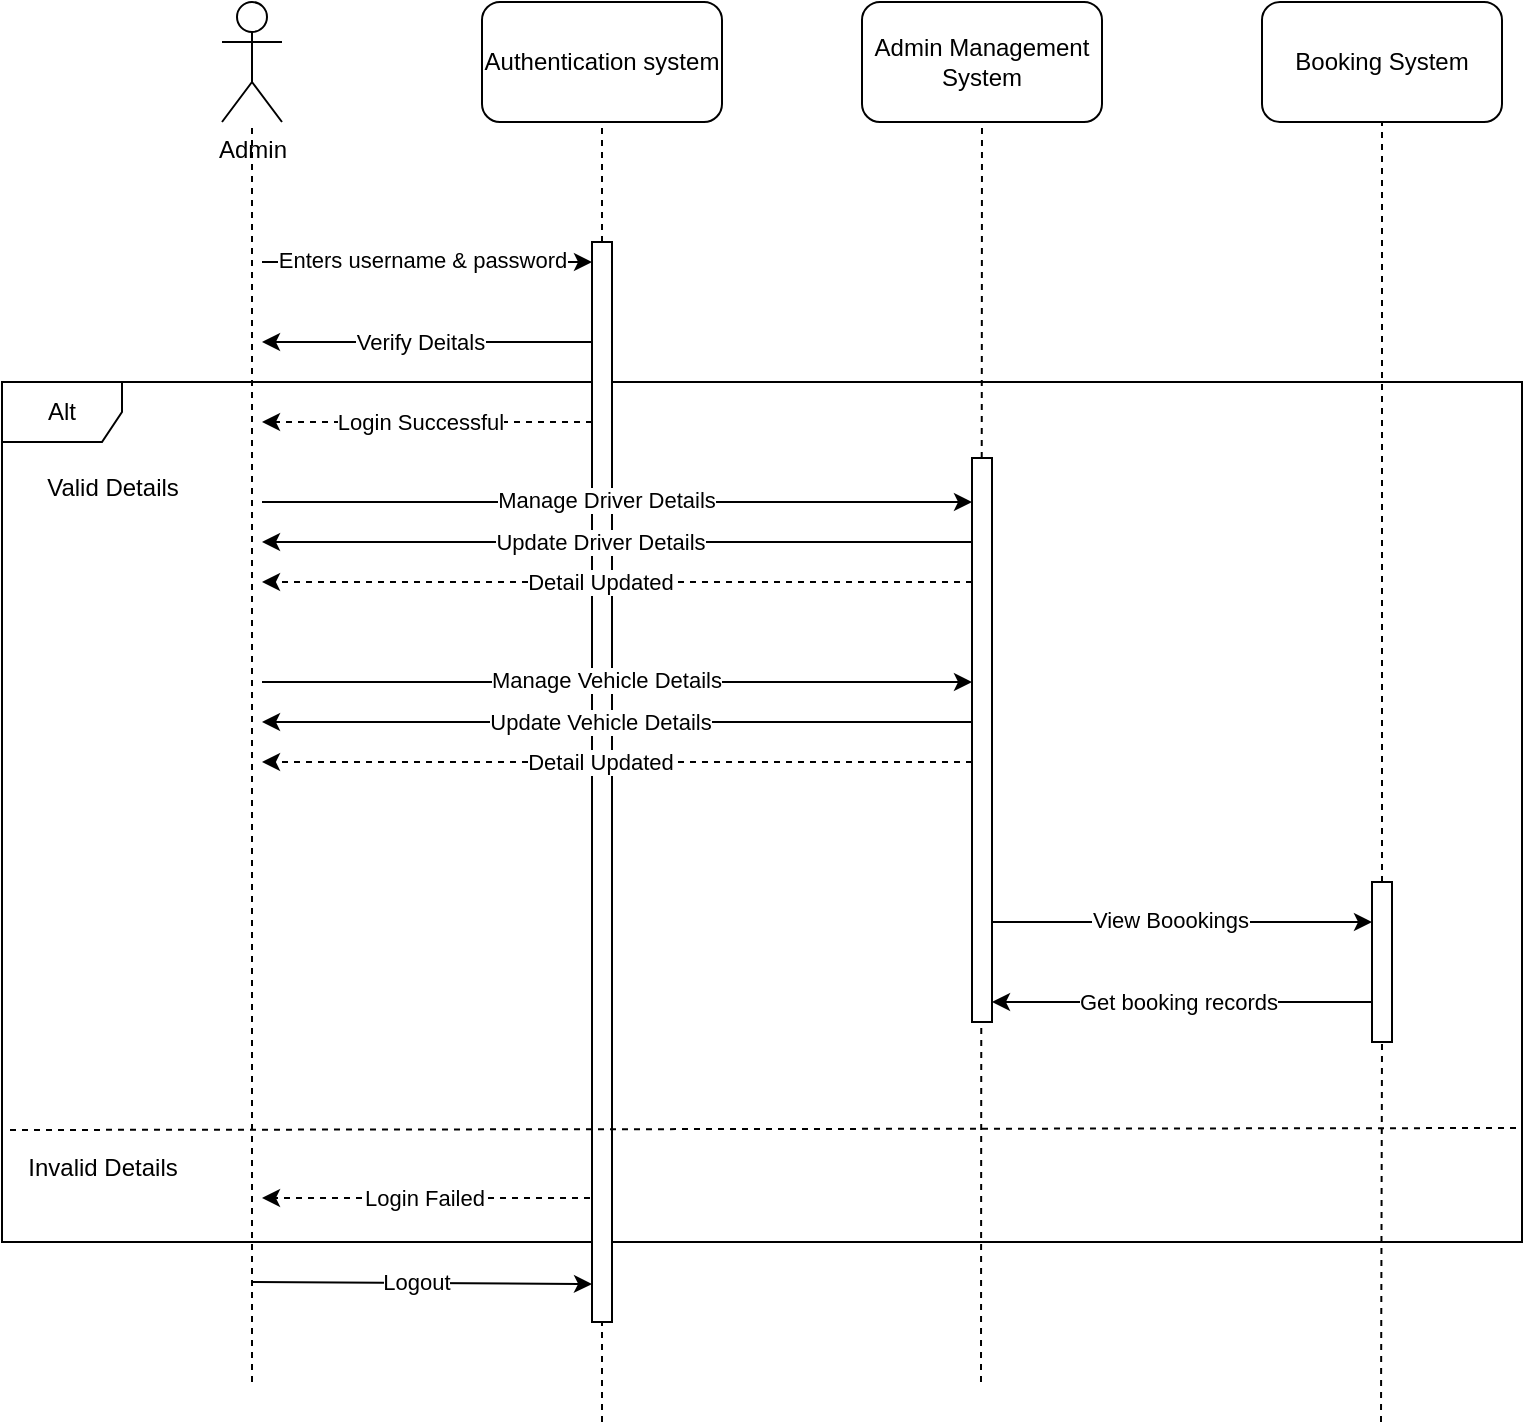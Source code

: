 <mxfile version="26.1.0">
  <diagram name="Page-1" id="DQ3FCHvzCuoGLtEQuWpP">
    <mxGraphModel dx="1434" dy="756" grid="1" gridSize="10" guides="1" tooltips="1" connect="1" arrows="1" fold="1" page="1" pageScale="1" pageWidth="1169" pageHeight="827" background="#FFFFFF" math="0" shadow="0">
      <root>
        <mxCell id="0" />
        <mxCell id="1" parent="0" />
        <mxCell id="OriD5BeiwOGnRdbQCevt-1" value="Authentication system" style="rounded=1;whiteSpace=wrap;html=1;" vertex="1" parent="1">
          <mxGeometry x="370" y="100" width="120" height="60" as="geometry" />
        </mxCell>
        <mxCell id="OriD5BeiwOGnRdbQCevt-2" value="Admin Management System" style="rounded=1;whiteSpace=wrap;html=1;" vertex="1" parent="1">
          <mxGeometry x="560" y="100" width="120" height="60" as="geometry" />
        </mxCell>
        <mxCell id="OriD5BeiwOGnRdbQCevt-3" value="Booking System" style="rounded=1;whiteSpace=wrap;html=1;" vertex="1" parent="1">
          <mxGeometry x="760" y="100" width="120" height="60" as="geometry" />
        </mxCell>
        <mxCell id="OriD5BeiwOGnRdbQCevt-4" value="&lt;span style=&quot;background-color: light-dark(#ffffff, var(--ge-dark-color, #121212));&quot;&gt;Admin&lt;/span&gt;" style="shape=umlActor;verticalLabelPosition=bottom;verticalAlign=top;html=1;outlineConnect=0;" vertex="1" parent="1">
          <mxGeometry x="240" y="100" width="30" height="60" as="geometry" />
        </mxCell>
        <mxCell id="OriD5BeiwOGnRdbQCevt-5" value="" style="endArrow=none;dashed=1;html=1;rounded=0;" edge="1" parent="1" target="OriD5BeiwOGnRdbQCevt-4">
          <mxGeometry width="50" height="50" relative="1" as="geometry">
            <mxPoint x="255" y="790" as="sourcePoint" />
            <mxPoint x="254.5" y="140" as="targetPoint" />
          </mxGeometry>
        </mxCell>
        <mxCell id="OriD5BeiwOGnRdbQCevt-6" value="" style="endArrow=none;dashed=1;html=1;rounded=0;entryX=0.5;entryY=1;entryDx=0;entryDy=0;" edge="1" parent="1" source="OriD5BeiwOGnRdbQCevt-26" target="OriD5BeiwOGnRdbQCevt-1">
          <mxGeometry width="50" height="50" relative="1" as="geometry">
            <mxPoint x="430" y="780" as="sourcePoint" />
            <mxPoint x="430" y="200" as="targetPoint" />
          </mxGeometry>
        </mxCell>
        <mxCell id="OriD5BeiwOGnRdbQCevt-7" value="" style="endArrow=none;dashed=1;html=1;rounded=0;entryX=0.5;entryY=1;entryDx=0;entryDy=0;" edge="1" parent="1" target="OriD5BeiwOGnRdbQCevt-2">
          <mxGeometry width="50" height="50" relative="1" as="geometry">
            <mxPoint x="619.5" y="790" as="sourcePoint" />
            <mxPoint x="619.5" y="170" as="targetPoint" />
          </mxGeometry>
        </mxCell>
        <mxCell id="OriD5BeiwOGnRdbQCevt-8" value="" style="endArrow=none;dashed=1;html=1;rounded=0;entryX=0.5;entryY=1;entryDx=0;entryDy=0;" edge="1" parent="1" source="OriD5BeiwOGnRdbQCevt-41" target="OriD5BeiwOGnRdbQCevt-3">
          <mxGeometry width="50" height="50" relative="1" as="geometry">
            <mxPoint x="819.5" y="810" as="sourcePoint" />
            <mxPoint x="820" y="180" as="targetPoint" />
          </mxGeometry>
        </mxCell>
        <mxCell id="OriD5BeiwOGnRdbQCevt-9" value="" style="endArrow=classic;html=1;rounded=0;" edge="1" parent="1" target="OriD5BeiwOGnRdbQCevt-26">
          <mxGeometry width="50" height="50" relative="1" as="geometry">
            <mxPoint x="260" y="230" as="sourcePoint" />
            <mxPoint x="420" y="230" as="targetPoint" />
          </mxGeometry>
        </mxCell>
        <mxCell id="OriD5BeiwOGnRdbQCevt-10" value="Enters username &amp;amp; password" style="edgeLabel;html=1;align=center;verticalAlign=middle;resizable=0;points=[];" vertex="1" connectable="0" parent="OriD5BeiwOGnRdbQCevt-9">
          <mxGeometry x="-0.035" y="1" relative="1" as="geometry">
            <mxPoint as="offset" />
          </mxGeometry>
        </mxCell>
        <mxCell id="OriD5BeiwOGnRdbQCevt-11" value="" style="endArrow=classic;html=1;rounded=0;" edge="1" parent="1" source="OriD5BeiwOGnRdbQCevt-26">
          <mxGeometry width="50" height="50" relative="1" as="geometry">
            <mxPoint x="430" y="270" as="sourcePoint" />
            <mxPoint x="260" y="270" as="targetPoint" />
          </mxGeometry>
        </mxCell>
        <mxCell id="OriD5BeiwOGnRdbQCevt-12" value="Verify Deitals" style="edgeLabel;html=1;align=center;verticalAlign=middle;resizable=0;points=[];" vertex="1" connectable="0" parent="OriD5BeiwOGnRdbQCevt-11">
          <mxGeometry x="0.047" relative="1" as="geometry">
            <mxPoint as="offset" />
          </mxGeometry>
        </mxCell>
        <mxCell id="OriD5BeiwOGnRdbQCevt-13" value="Alt" style="shape=umlFrame;whiteSpace=wrap;html=1;pointerEvents=0;" vertex="1" parent="1">
          <mxGeometry x="130" y="290" width="760" height="430" as="geometry" />
        </mxCell>
        <mxCell id="OriD5BeiwOGnRdbQCevt-14" value="Valid Details" style="text;html=1;align=center;verticalAlign=middle;resizable=0;points=[];autosize=1;strokeColor=none;fillColor=none;" vertex="1" parent="1">
          <mxGeometry x="140" y="328" width="90" height="30" as="geometry" />
        </mxCell>
        <mxCell id="OriD5BeiwOGnRdbQCevt-15" value="" style="endArrow=classic;html=1;rounded=0;dashed=1;" edge="1" parent="1" source="OriD5BeiwOGnRdbQCevt-26">
          <mxGeometry width="50" height="50" relative="1" as="geometry">
            <mxPoint x="430" y="310" as="sourcePoint" />
            <mxPoint x="260" y="310" as="targetPoint" />
          </mxGeometry>
        </mxCell>
        <mxCell id="OriD5BeiwOGnRdbQCevt-16" value="Login Successful" style="edgeLabel;html=1;align=center;verticalAlign=middle;resizable=0;points=[];" vertex="1" connectable="0" parent="OriD5BeiwOGnRdbQCevt-15">
          <mxGeometry x="0.047" relative="1" as="geometry">
            <mxPoint as="offset" />
          </mxGeometry>
        </mxCell>
        <mxCell id="OriD5BeiwOGnRdbQCevt-18" value="" style="endArrow=classic;html=1;rounded=0;" edge="1" parent="1" target="OriD5BeiwOGnRdbQCevt-41">
          <mxGeometry width="50" height="50" relative="1" as="geometry">
            <mxPoint x="620" y="560" as="sourcePoint" />
            <mxPoint x="810" y="560" as="targetPoint" />
          </mxGeometry>
        </mxCell>
        <mxCell id="OriD5BeiwOGnRdbQCevt-19" value="View Boookings" style="edgeLabel;html=1;align=center;verticalAlign=middle;resizable=0;points=[];" vertex="1" connectable="0" parent="OriD5BeiwOGnRdbQCevt-18">
          <mxGeometry x="-0.035" y="1" relative="1" as="geometry">
            <mxPoint as="offset" />
          </mxGeometry>
        </mxCell>
        <mxCell id="OriD5BeiwOGnRdbQCevt-20" value="" style="endArrow=classic;html=1;rounded=0;" edge="1" parent="1" target="OriD5BeiwOGnRdbQCevt-36">
          <mxGeometry width="50" height="50" relative="1" as="geometry">
            <mxPoint x="820" y="600" as="sourcePoint" />
            <mxPoint x="620" y="600" as="targetPoint" />
          </mxGeometry>
        </mxCell>
        <mxCell id="OriD5BeiwOGnRdbQCevt-21" value="Get booking records" style="edgeLabel;html=1;align=center;verticalAlign=middle;resizable=0;points=[];" vertex="1" connectable="0" parent="OriD5BeiwOGnRdbQCevt-20">
          <mxGeometry x="0.047" relative="1" as="geometry">
            <mxPoint as="offset" />
          </mxGeometry>
        </mxCell>
        <mxCell id="OriD5BeiwOGnRdbQCevt-22" value="Invalid Details" style="text;html=1;align=center;verticalAlign=middle;resizable=0;points=[];autosize=1;strokeColor=none;fillColor=none;" vertex="1" parent="1">
          <mxGeometry x="130" y="668" width="100" height="30" as="geometry" />
        </mxCell>
        <mxCell id="OriD5BeiwOGnRdbQCevt-23" value="" style="endArrow=classic;html=1;rounded=0;dashed=1;" edge="1" parent="1">
          <mxGeometry width="50" height="50" relative="1" as="geometry">
            <mxPoint x="430" y="698" as="sourcePoint" />
            <mxPoint x="260" y="698" as="targetPoint" />
          </mxGeometry>
        </mxCell>
        <mxCell id="OriD5BeiwOGnRdbQCevt-24" value="Login Failed" style="edgeLabel;html=1;align=center;verticalAlign=middle;resizable=0;points=[];" vertex="1" connectable="0" parent="OriD5BeiwOGnRdbQCevt-23">
          <mxGeometry x="0.047" relative="1" as="geometry">
            <mxPoint as="offset" />
          </mxGeometry>
        </mxCell>
        <mxCell id="OriD5BeiwOGnRdbQCevt-25" value="" style="endArrow=none;dashed=1;html=1;rounded=0;entryX=0.5;entryY=1;entryDx=0;entryDy=0;" edge="1" parent="1" target="OriD5BeiwOGnRdbQCevt-26">
          <mxGeometry width="50" height="50" relative="1" as="geometry">
            <mxPoint x="430" y="810" as="sourcePoint" />
            <mxPoint x="430" y="160" as="targetPoint" />
          </mxGeometry>
        </mxCell>
        <mxCell id="OriD5BeiwOGnRdbQCevt-26" value="" style="html=1;points=[[0,0,0,0,5],[0,1,0,0,-5],[1,0,0,0,5],[1,1,0,0,-5]];perimeter=orthogonalPerimeter;outlineConnect=0;targetShapes=umlLifeline;portConstraint=eastwest;newEdgeStyle={&quot;curved&quot;:0,&quot;rounded&quot;:0};" vertex="1" parent="1">
          <mxGeometry x="425" y="220" width="10" height="540" as="geometry" />
        </mxCell>
        <mxCell id="OriD5BeiwOGnRdbQCevt-31" value="" style="endArrow=classic;html=1;rounded=0;" edge="1" parent="1">
          <mxGeometry width="50" height="50" relative="1" as="geometry">
            <mxPoint x="615" y="370" as="sourcePoint" />
            <mxPoint x="260" y="370" as="targetPoint" />
          </mxGeometry>
        </mxCell>
        <mxCell id="OriD5BeiwOGnRdbQCevt-32" value="Update Driver Details" style="edgeLabel;html=1;align=center;verticalAlign=middle;resizable=0;points=[];" vertex="1" connectable="0" parent="OriD5BeiwOGnRdbQCevt-31">
          <mxGeometry x="0.047" relative="1" as="geometry">
            <mxPoint as="offset" />
          </mxGeometry>
        </mxCell>
        <mxCell id="OriD5BeiwOGnRdbQCevt-33" value="" style="endArrow=classic;html=1;rounded=0;" edge="1" parent="1" target="OriD5BeiwOGnRdbQCevt-36">
          <mxGeometry width="50" height="50" relative="1" as="geometry">
            <mxPoint x="260" y="350" as="sourcePoint" />
            <mxPoint x="590" y="350" as="targetPoint" />
          </mxGeometry>
        </mxCell>
        <mxCell id="OriD5BeiwOGnRdbQCevt-34" value="Manage Driver Details" style="edgeLabel;html=1;align=center;verticalAlign=middle;resizable=0;points=[];" vertex="1" connectable="0" parent="OriD5BeiwOGnRdbQCevt-33">
          <mxGeometry x="-0.035" y="1" relative="1" as="geometry">
            <mxPoint as="offset" />
          </mxGeometry>
        </mxCell>
        <mxCell id="OriD5BeiwOGnRdbQCevt-35" value="" style="endArrow=none;dashed=1;html=1;rounded=0;exitX=0.005;exitY=0.796;exitDx=0;exitDy=0;exitPerimeter=0;entryX=0.999;entryY=0.794;entryDx=0;entryDy=0;entryPerimeter=0;" edge="1" parent="1">
          <mxGeometry width="50" height="50" relative="1" as="geometry">
            <mxPoint x="134" y="664" as="sourcePoint" />
            <mxPoint x="889" y="663" as="targetPoint" />
          </mxGeometry>
        </mxCell>
        <mxCell id="OriD5BeiwOGnRdbQCevt-36" value="" style="html=1;points=[[0,0,0,0,5],[0,1,0,0,-5],[1,0,0,0,5],[1,1,0,0,-5]];perimeter=orthogonalPerimeter;outlineConnect=0;targetShapes=umlLifeline;portConstraint=eastwest;newEdgeStyle={&quot;curved&quot;:0,&quot;rounded&quot;:0};" vertex="1" parent="1">
          <mxGeometry x="615" y="328" width="10" height="282" as="geometry" />
        </mxCell>
        <mxCell id="OriD5BeiwOGnRdbQCevt-40" value="" style="endArrow=none;dashed=1;html=1;rounded=0;entryX=0.5;entryY=1;entryDx=0;entryDy=0;" edge="1" parent="1" target="OriD5BeiwOGnRdbQCevt-41">
          <mxGeometry width="50" height="50" relative="1" as="geometry">
            <mxPoint x="819.5" y="810" as="sourcePoint" />
            <mxPoint x="820" y="160" as="targetPoint" />
          </mxGeometry>
        </mxCell>
        <mxCell id="OriD5BeiwOGnRdbQCevt-41" value="" style="html=1;points=[[0,0,0,0,5],[0,1,0,0,-5],[1,0,0,0,5],[1,1,0,0,-5]];perimeter=orthogonalPerimeter;outlineConnect=0;targetShapes=umlLifeline;portConstraint=eastwest;newEdgeStyle={&quot;curved&quot;:0,&quot;rounded&quot;:0};" vertex="1" parent="1">
          <mxGeometry x="815" y="540" width="10" height="80" as="geometry" />
        </mxCell>
        <mxCell id="OriD5BeiwOGnRdbQCevt-42" value="" style="endArrow=classic;html=1;rounded=0;entryX=0.5;entryY=0.02;entryDx=0;entryDy=0;entryPerimeter=0;" edge="1" parent="1">
          <mxGeometry width="50" height="50" relative="1" as="geometry">
            <mxPoint x="255" y="740" as="sourcePoint" />
            <mxPoint x="425" y="741" as="targetPoint" />
          </mxGeometry>
        </mxCell>
        <mxCell id="OriD5BeiwOGnRdbQCevt-43" value="Logout" style="edgeLabel;html=1;align=center;verticalAlign=middle;resizable=0;points=[];" vertex="1" connectable="0" parent="OriD5BeiwOGnRdbQCevt-42">
          <mxGeometry x="-0.035" y="1" relative="1" as="geometry">
            <mxPoint as="offset" />
          </mxGeometry>
        </mxCell>
        <mxCell id="OriD5BeiwOGnRdbQCevt-46" value="" style="endArrow=classic;html=1;rounded=0;dashed=1;" edge="1" parent="1">
          <mxGeometry width="50" height="50" relative="1" as="geometry">
            <mxPoint x="615" y="390" as="sourcePoint" />
            <mxPoint x="260" y="390" as="targetPoint" />
          </mxGeometry>
        </mxCell>
        <mxCell id="OriD5BeiwOGnRdbQCevt-47" value="Detail Updated" style="edgeLabel;html=1;align=center;verticalAlign=middle;resizable=0;points=[];" vertex="1" connectable="0" parent="OriD5BeiwOGnRdbQCevt-46">
          <mxGeometry x="0.047" relative="1" as="geometry">
            <mxPoint as="offset" />
          </mxGeometry>
        </mxCell>
        <mxCell id="OriD5BeiwOGnRdbQCevt-48" value="" style="endArrow=classic;html=1;rounded=0;" edge="1" parent="1">
          <mxGeometry width="50" height="50" relative="1" as="geometry">
            <mxPoint x="615" y="460" as="sourcePoint" />
            <mxPoint x="260" y="460" as="targetPoint" />
          </mxGeometry>
        </mxCell>
        <mxCell id="OriD5BeiwOGnRdbQCevt-49" value="Update Vehicle Details" style="edgeLabel;html=1;align=center;verticalAlign=middle;resizable=0;points=[];" vertex="1" connectable="0" parent="OriD5BeiwOGnRdbQCevt-48">
          <mxGeometry x="0.047" relative="1" as="geometry">
            <mxPoint as="offset" />
          </mxGeometry>
        </mxCell>
        <mxCell id="OriD5BeiwOGnRdbQCevt-50" value="" style="endArrow=classic;html=1;rounded=0;" edge="1" parent="1">
          <mxGeometry width="50" height="50" relative="1" as="geometry">
            <mxPoint x="260" y="440" as="sourcePoint" />
            <mxPoint x="615" y="440" as="targetPoint" />
          </mxGeometry>
        </mxCell>
        <mxCell id="OriD5BeiwOGnRdbQCevt-51" value="Manage Vehicle Details" style="edgeLabel;html=1;align=center;verticalAlign=middle;resizable=0;points=[];" vertex="1" connectable="0" parent="OriD5BeiwOGnRdbQCevt-50">
          <mxGeometry x="-0.035" y="1" relative="1" as="geometry">
            <mxPoint as="offset" />
          </mxGeometry>
        </mxCell>
        <mxCell id="OriD5BeiwOGnRdbQCevt-52" value="" style="endArrow=classic;html=1;rounded=0;dashed=1;" edge="1" parent="1">
          <mxGeometry width="50" height="50" relative="1" as="geometry">
            <mxPoint x="615" y="480" as="sourcePoint" />
            <mxPoint x="260" y="480" as="targetPoint" />
          </mxGeometry>
        </mxCell>
        <mxCell id="OriD5BeiwOGnRdbQCevt-53" value="Detail Updated" style="edgeLabel;html=1;align=center;verticalAlign=middle;resizable=0;points=[];" vertex="1" connectable="0" parent="OriD5BeiwOGnRdbQCevt-52">
          <mxGeometry x="0.047" relative="1" as="geometry">
            <mxPoint as="offset" />
          </mxGeometry>
        </mxCell>
      </root>
    </mxGraphModel>
  </diagram>
</mxfile>
